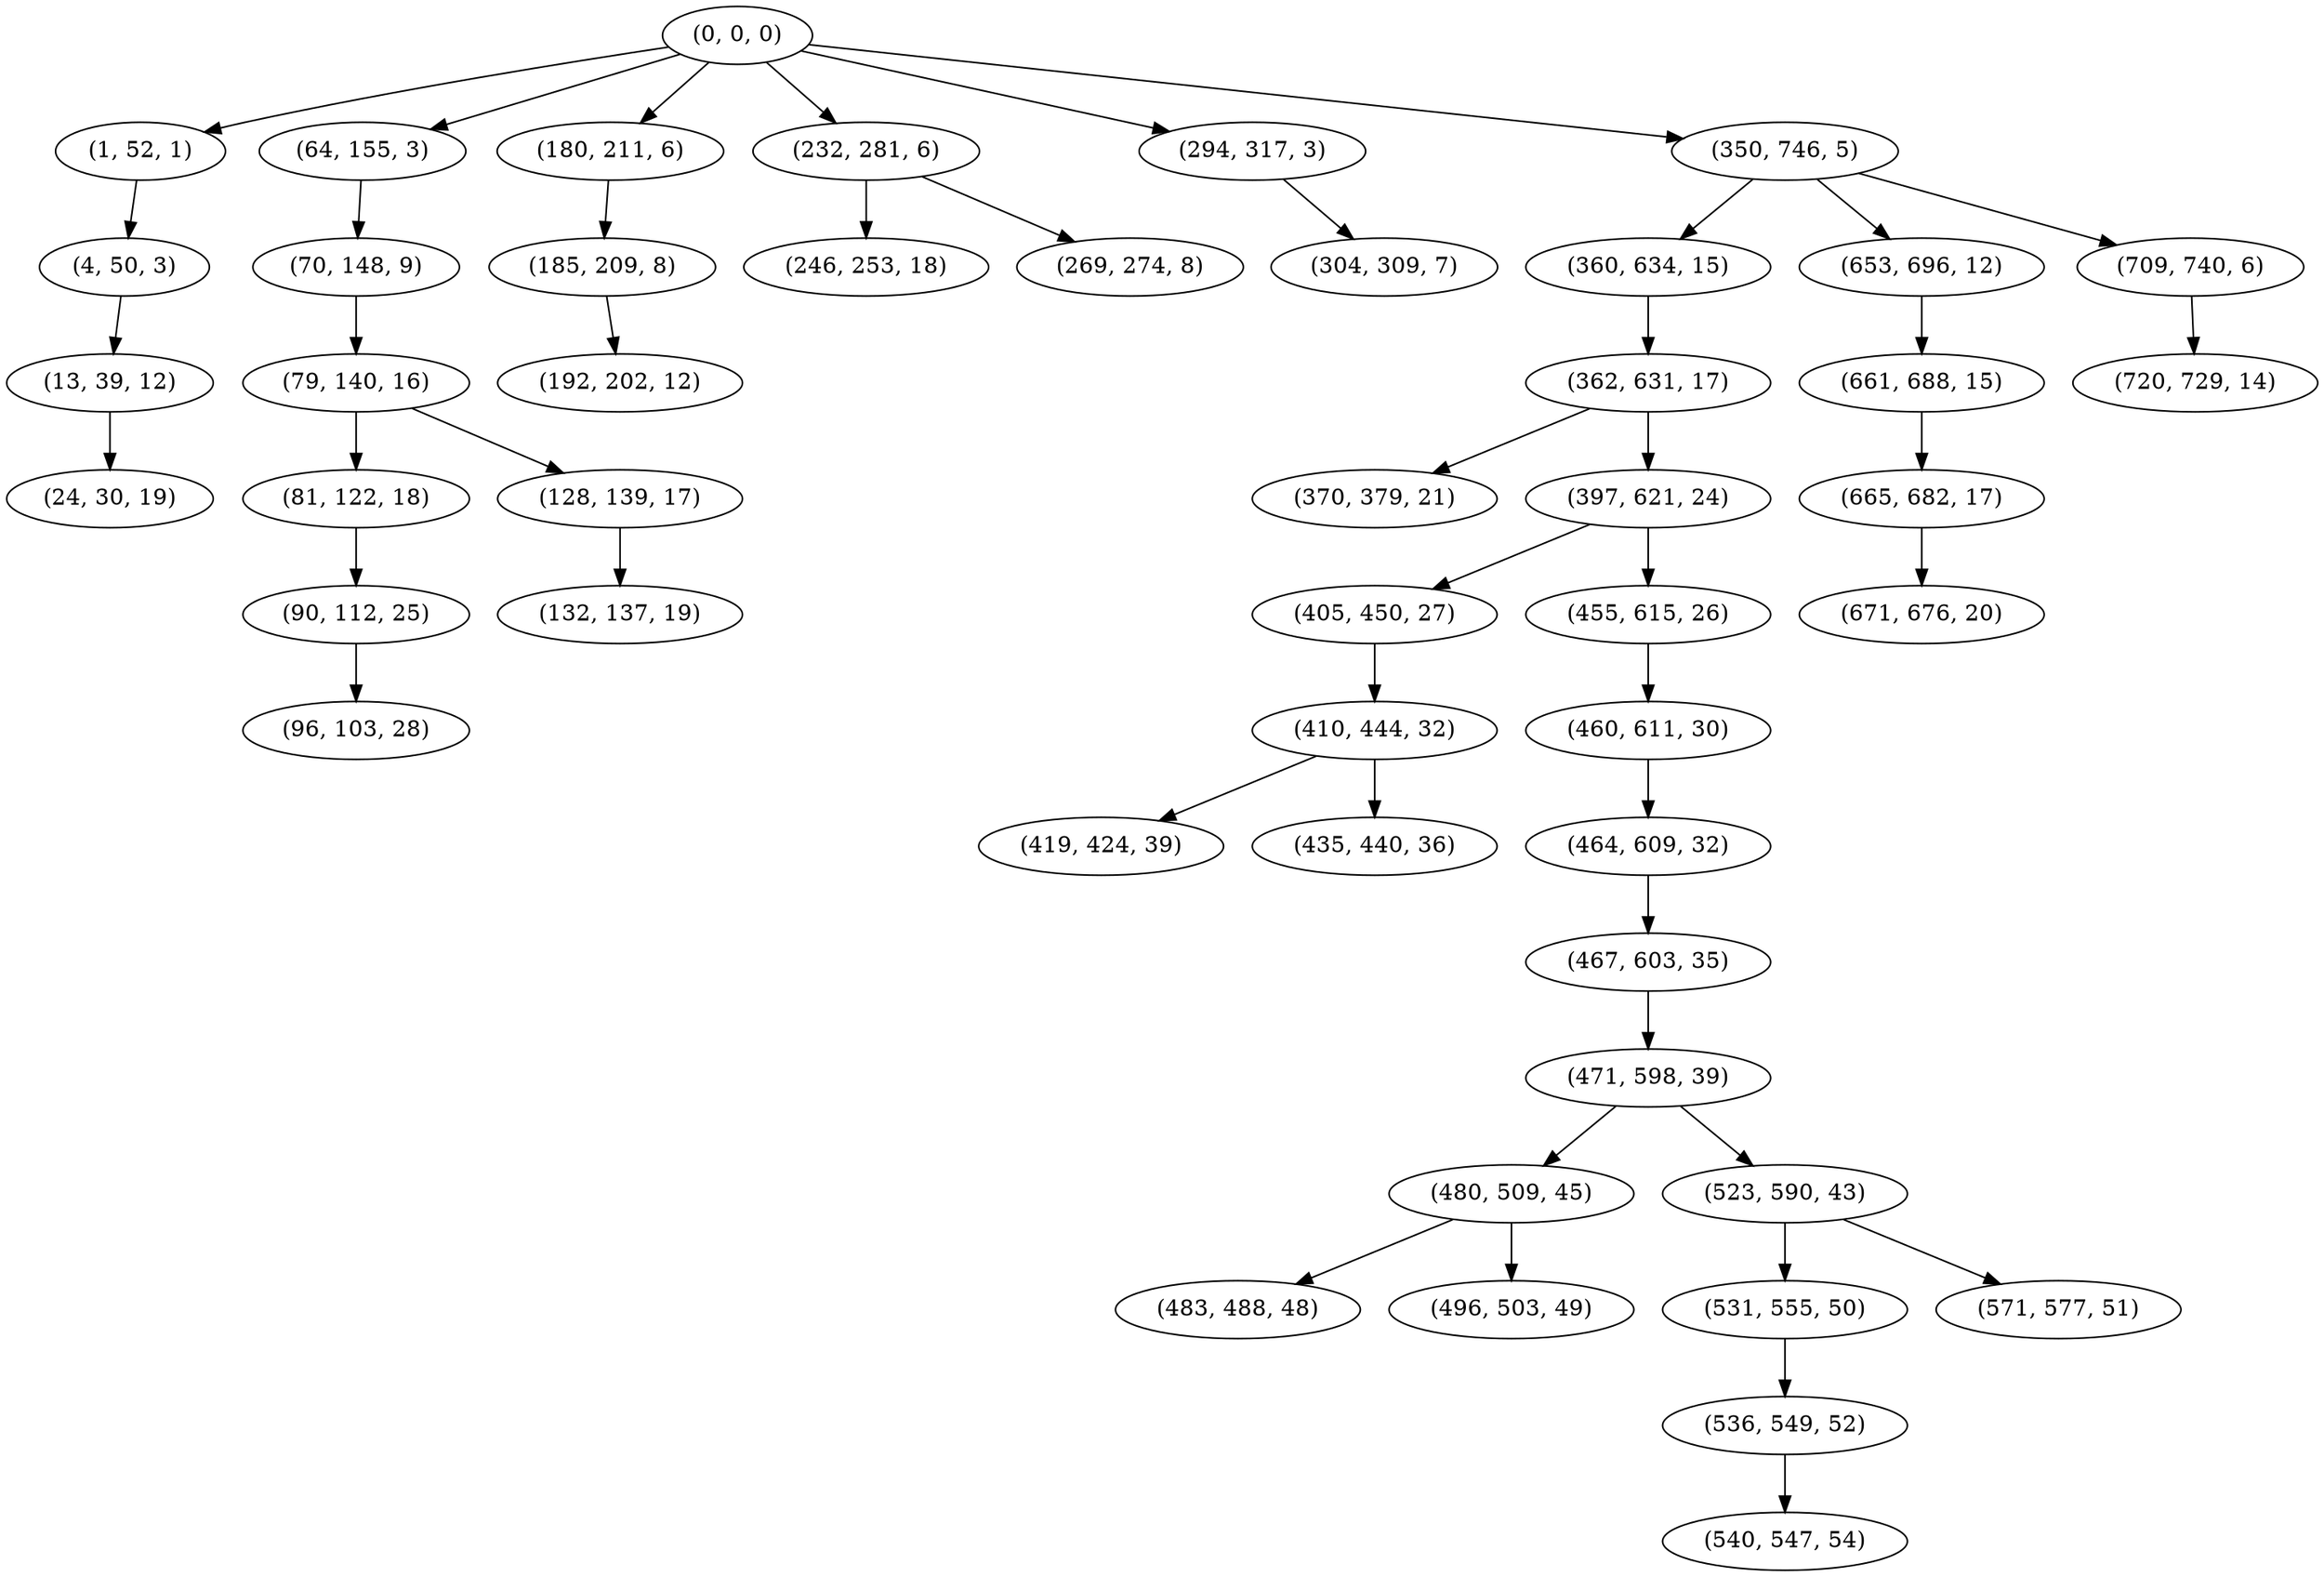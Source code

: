 digraph tree {
    "(0, 0, 0)";
    "(1, 52, 1)";
    "(4, 50, 3)";
    "(13, 39, 12)";
    "(24, 30, 19)";
    "(64, 155, 3)";
    "(70, 148, 9)";
    "(79, 140, 16)";
    "(81, 122, 18)";
    "(90, 112, 25)";
    "(96, 103, 28)";
    "(128, 139, 17)";
    "(132, 137, 19)";
    "(180, 211, 6)";
    "(185, 209, 8)";
    "(192, 202, 12)";
    "(232, 281, 6)";
    "(246, 253, 18)";
    "(269, 274, 8)";
    "(294, 317, 3)";
    "(304, 309, 7)";
    "(350, 746, 5)";
    "(360, 634, 15)";
    "(362, 631, 17)";
    "(370, 379, 21)";
    "(397, 621, 24)";
    "(405, 450, 27)";
    "(410, 444, 32)";
    "(419, 424, 39)";
    "(435, 440, 36)";
    "(455, 615, 26)";
    "(460, 611, 30)";
    "(464, 609, 32)";
    "(467, 603, 35)";
    "(471, 598, 39)";
    "(480, 509, 45)";
    "(483, 488, 48)";
    "(496, 503, 49)";
    "(523, 590, 43)";
    "(531, 555, 50)";
    "(536, 549, 52)";
    "(540, 547, 54)";
    "(571, 577, 51)";
    "(653, 696, 12)";
    "(661, 688, 15)";
    "(665, 682, 17)";
    "(671, 676, 20)";
    "(709, 740, 6)";
    "(720, 729, 14)";
    "(0, 0, 0)" -> "(1, 52, 1)";
    "(0, 0, 0)" -> "(64, 155, 3)";
    "(0, 0, 0)" -> "(180, 211, 6)";
    "(0, 0, 0)" -> "(232, 281, 6)";
    "(0, 0, 0)" -> "(294, 317, 3)";
    "(0, 0, 0)" -> "(350, 746, 5)";
    "(1, 52, 1)" -> "(4, 50, 3)";
    "(4, 50, 3)" -> "(13, 39, 12)";
    "(13, 39, 12)" -> "(24, 30, 19)";
    "(64, 155, 3)" -> "(70, 148, 9)";
    "(70, 148, 9)" -> "(79, 140, 16)";
    "(79, 140, 16)" -> "(81, 122, 18)";
    "(79, 140, 16)" -> "(128, 139, 17)";
    "(81, 122, 18)" -> "(90, 112, 25)";
    "(90, 112, 25)" -> "(96, 103, 28)";
    "(128, 139, 17)" -> "(132, 137, 19)";
    "(180, 211, 6)" -> "(185, 209, 8)";
    "(185, 209, 8)" -> "(192, 202, 12)";
    "(232, 281, 6)" -> "(246, 253, 18)";
    "(232, 281, 6)" -> "(269, 274, 8)";
    "(294, 317, 3)" -> "(304, 309, 7)";
    "(350, 746, 5)" -> "(360, 634, 15)";
    "(350, 746, 5)" -> "(653, 696, 12)";
    "(350, 746, 5)" -> "(709, 740, 6)";
    "(360, 634, 15)" -> "(362, 631, 17)";
    "(362, 631, 17)" -> "(370, 379, 21)";
    "(362, 631, 17)" -> "(397, 621, 24)";
    "(397, 621, 24)" -> "(405, 450, 27)";
    "(397, 621, 24)" -> "(455, 615, 26)";
    "(405, 450, 27)" -> "(410, 444, 32)";
    "(410, 444, 32)" -> "(419, 424, 39)";
    "(410, 444, 32)" -> "(435, 440, 36)";
    "(455, 615, 26)" -> "(460, 611, 30)";
    "(460, 611, 30)" -> "(464, 609, 32)";
    "(464, 609, 32)" -> "(467, 603, 35)";
    "(467, 603, 35)" -> "(471, 598, 39)";
    "(471, 598, 39)" -> "(480, 509, 45)";
    "(471, 598, 39)" -> "(523, 590, 43)";
    "(480, 509, 45)" -> "(483, 488, 48)";
    "(480, 509, 45)" -> "(496, 503, 49)";
    "(523, 590, 43)" -> "(531, 555, 50)";
    "(523, 590, 43)" -> "(571, 577, 51)";
    "(531, 555, 50)" -> "(536, 549, 52)";
    "(536, 549, 52)" -> "(540, 547, 54)";
    "(653, 696, 12)" -> "(661, 688, 15)";
    "(661, 688, 15)" -> "(665, 682, 17)";
    "(665, 682, 17)" -> "(671, 676, 20)";
    "(709, 740, 6)" -> "(720, 729, 14)";
}
